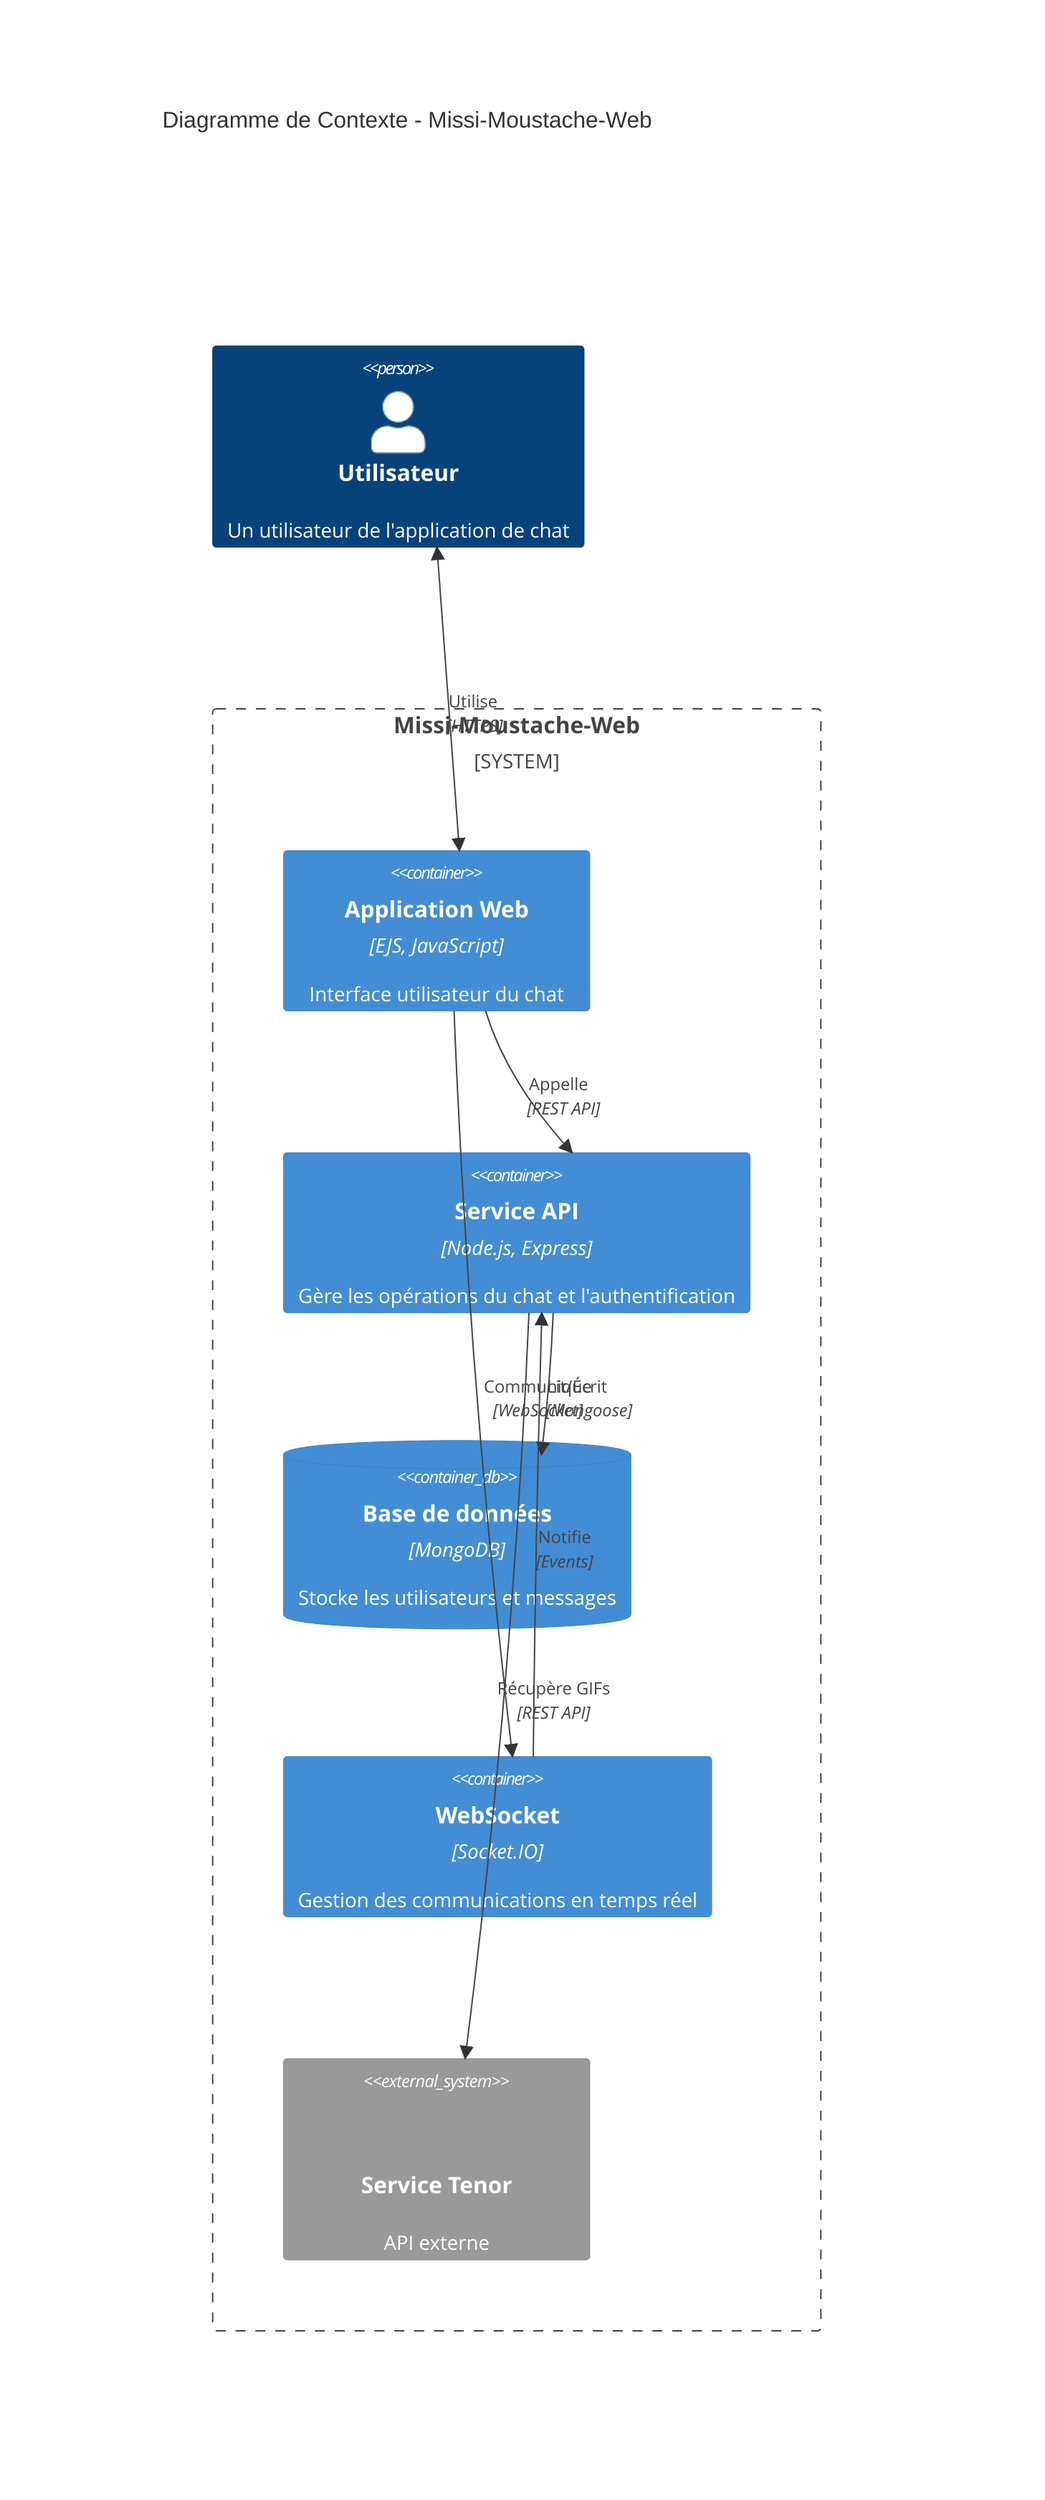 C4Context
title Diagramme de Contexte - Missi-Moustache-Web

Person(user, "Utilisateur", "Un utilisateur de l'application de chat")

System_Boundary(missi, "Missi-Moustache-Web") {
    Container(web_app, "Application Web", "EJS, JavaScript", "Interface utilisateur du chat")
    
    Container(api, "Service API", "Node.js, Express", "Gère les opérations du chat et l'authentification")
    
    ContainerDb(db, "Base de données", "MongoDB", "Stocke les utilisateurs et messages")
    
    Container(ws, "WebSocket", "Socket.IO", "Gestion des communications en temps réel")
    
    System_Ext(tenor, "Service Tenor", "API externe", "Fournit les GIFs")
}

BiRel(user, web_app, "Utilise", "HTTPS")
Rel(web_app, api, "Appelle", "REST API")
Rel(web_app, ws, "Communique", "WebSocket")
Rel(api, db, "Lit/Écrit", "Mongoose")
Rel(api, tenor, "Récupère GIFs", "REST API")
Rel(ws, api, "Notifie", "Events")

UpdateLayoutConfig($c4ShapeInRow="3", $c4BoundaryInRow="1")